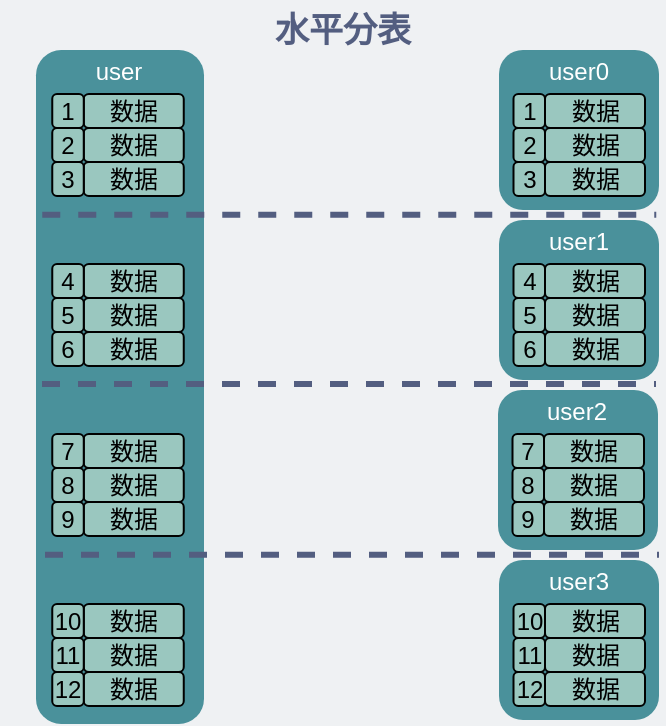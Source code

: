 <mxfile version="18.0.5" type="github">
  <diagram id="3228e29e-7158-1315-38df-8450db1d8a1d" name="Page-1">
    <mxGraphModel dx="578" dy="-192" grid="0" gridSize="10" guides="1" tooltips="1" connect="1" arrows="1" fold="1" page="1" pageScale="1" pageWidth="370" pageHeight="400" background="#EFF1F3" math="0" shadow="0">
      <root>
        <mxCell id="0" />
        <mxCell id="1" parent="0" />
        <mxCell id="yyw1uqhGUR_v7xHCsKaX-17" value="&lt;font color=&quot;#ffffff&quot;&gt;&lt;span style=&quot;font-size: 16px&quot;&gt;&lt;br&gt;&lt;/span&gt;&lt;/font&gt;" style="whiteSpace=wrap;html=1;aspect=fixed;rounded=1;strokeColor=none;fillColor=#4A919B;" parent="1" vertex="1">
          <mxGeometry x="260.5" y="832" width="80" height="80" as="geometry" />
        </mxCell>
        <mxCell id="yyw1uqhGUR_v7xHCsKaX-18" value="数据" style="rounded=1;whiteSpace=wrap;html=1;fillColor=#9AC7BF;strokeColor=default;fontColor=#000000;align=center;" parent="1" vertex="1">
          <mxGeometry x="283.5" y="854" width="50" height="17" as="geometry" />
        </mxCell>
        <mxCell id="yyw1uqhGUR_v7xHCsKaX-19" value="&lt;font color=&quot;#ffffff&quot;&gt;user0&lt;/font&gt;" style="text;html=1;strokeColor=none;fillColor=none;align=center;verticalAlign=middle;whiteSpace=wrap;rounded=0;dashed=1;fontColor=#535E80;" parent="1" vertex="1">
          <mxGeometry x="272.5" y="832" width="55" height="22" as="geometry" />
        </mxCell>
        <mxCell id="yyw1uqhGUR_v7xHCsKaX-20" value="&lt;font&gt;1&lt;/font&gt;" style="rounded=1;whiteSpace=wrap;html=1;fillColor=#9AC7BF;strokeColor=default;fontColor=#000000;" parent="1" vertex="1">
          <mxGeometry x="267.75" y="854" width="15.75" height="17" as="geometry" />
        </mxCell>
        <mxCell id="yyw1uqhGUR_v7xHCsKaX-21" value="数据" style="rounded=1;whiteSpace=wrap;html=1;fillColor=#9AC7BF;strokeColor=default;fontColor=#000000;align=center;" parent="1" vertex="1">
          <mxGeometry x="283.5" y="871" width="50" height="17" as="geometry" />
        </mxCell>
        <mxCell id="yyw1uqhGUR_v7xHCsKaX-22" value="&lt;font&gt;2&lt;/font&gt;" style="rounded=1;whiteSpace=wrap;html=1;fillColor=#9AC7BF;strokeColor=default;fontColor=#000000;" parent="1" vertex="1">
          <mxGeometry x="267.75" y="871" width="15.75" height="17" as="geometry" />
        </mxCell>
        <mxCell id="yyw1uqhGUR_v7xHCsKaX-23" value="数据" style="rounded=1;whiteSpace=wrap;html=1;fillColor=#9AC7BF;strokeColor=default;fontColor=#000000;align=center;" parent="1" vertex="1">
          <mxGeometry x="283.5" y="888" width="50" height="17" as="geometry" />
        </mxCell>
        <mxCell id="yyw1uqhGUR_v7xHCsKaX-24" value="&lt;font&gt;3&lt;/font&gt;" style="rounded=1;whiteSpace=wrap;html=1;fillColor=#9AC7BF;strokeColor=default;fontColor=#000000;" parent="1" vertex="1">
          <mxGeometry x="267.75" y="888" width="15.75" height="17" as="geometry" />
        </mxCell>
        <mxCell id="yyw1uqhGUR_v7xHCsKaX-25" value="&lt;font color=&quot;#ffffff&quot;&gt;&lt;span style=&quot;font-size: 16px&quot;&gt;&lt;br&gt;&lt;/span&gt;&lt;/font&gt;" style="whiteSpace=wrap;html=1;aspect=fixed;rounded=1;strokeColor=none;fillColor=#4A919B;" parent="1" vertex="1">
          <mxGeometry x="260.5" y="917" width="80" height="80" as="geometry" />
        </mxCell>
        <mxCell id="yyw1uqhGUR_v7xHCsKaX-26" value="数据" style="rounded=1;whiteSpace=wrap;html=1;fillColor=#9AC7BF;strokeColor=default;fontColor=#000000;align=center;" parent="1" vertex="1">
          <mxGeometry x="283.5" y="939" width="50" height="17" as="geometry" />
        </mxCell>
        <mxCell id="yyw1uqhGUR_v7xHCsKaX-27" value="&lt;font color=&quot;#ffffff&quot;&gt;user1&lt;/font&gt;" style="text;html=1;strokeColor=none;fillColor=none;align=center;verticalAlign=middle;whiteSpace=wrap;rounded=0;dashed=1;fontColor=#535E80;" parent="1" vertex="1">
          <mxGeometry x="272.5" y="917" width="55" height="22" as="geometry" />
        </mxCell>
        <mxCell id="yyw1uqhGUR_v7xHCsKaX-28" value="&lt;font&gt;4&lt;/font&gt;" style="rounded=1;whiteSpace=wrap;html=1;fillColor=#9AC7BF;strokeColor=default;fontColor=#000000;" parent="1" vertex="1">
          <mxGeometry x="267.75" y="939" width="15.75" height="17" as="geometry" />
        </mxCell>
        <mxCell id="yyw1uqhGUR_v7xHCsKaX-29" value="数据" style="rounded=1;whiteSpace=wrap;html=1;fillColor=#9AC7BF;strokeColor=default;fontColor=#000000;align=center;" parent="1" vertex="1">
          <mxGeometry x="283.5" y="956" width="50" height="17" as="geometry" />
        </mxCell>
        <mxCell id="yyw1uqhGUR_v7xHCsKaX-30" value="&lt;font&gt;5&lt;/font&gt;" style="rounded=1;whiteSpace=wrap;html=1;fillColor=#9AC7BF;strokeColor=default;fontColor=#000000;" parent="1" vertex="1">
          <mxGeometry x="267.75" y="956" width="15.75" height="17" as="geometry" />
        </mxCell>
        <mxCell id="yyw1uqhGUR_v7xHCsKaX-31" value="数据" style="rounded=1;whiteSpace=wrap;html=1;fillColor=#9AC7BF;strokeColor=default;fontColor=#000000;align=center;" parent="1" vertex="1">
          <mxGeometry x="283.5" y="973" width="50" height="17" as="geometry" />
        </mxCell>
        <mxCell id="yyw1uqhGUR_v7xHCsKaX-32" value="&lt;font&gt;6&lt;/font&gt;" style="rounded=1;whiteSpace=wrap;html=1;fillColor=#9AC7BF;strokeColor=default;fontColor=#000000;" parent="1" vertex="1">
          <mxGeometry x="267.75" y="973" width="15.75" height="17" as="geometry" />
        </mxCell>
        <mxCell id="yyw1uqhGUR_v7xHCsKaX-33" value="&lt;font color=&quot;#ffffff&quot;&gt;&lt;span style=&quot;font-size: 16px&quot;&gt;&lt;br&gt;&lt;/span&gt;&lt;/font&gt;" style="whiteSpace=wrap;html=1;aspect=fixed;rounded=1;strokeColor=none;fillColor=#4A919B;" parent="1" vertex="1">
          <mxGeometry x="260" y="1002" width="80" height="80" as="geometry" />
        </mxCell>
        <mxCell id="yyw1uqhGUR_v7xHCsKaX-34" value="数据" style="rounded=1;whiteSpace=wrap;html=1;fillColor=#9AC7BF;strokeColor=default;fontColor=#000000;align=center;" parent="1" vertex="1">
          <mxGeometry x="283" y="1024" width="50" height="17" as="geometry" />
        </mxCell>
        <mxCell id="yyw1uqhGUR_v7xHCsKaX-35" value="&lt;font color=&quot;#ffffff&quot;&gt;user2&lt;/font&gt;" style="text;html=1;strokeColor=none;fillColor=none;align=center;verticalAlign=middle;whiteSpace=wrap;rounded=0;dashed=1;fontColor=#535E80;" parent="1" vertex="1">
          <mxGeometry x="272" y="1002" width="55" height="22" as="geometry" />
        </mxCell>
        <mxCell id="yyw1uqhGUR_v7xHCsKaX-36" value="&lt;font&gt;7&lt;/font&gt;" style="rounded=1;whiteSpace=wrap;html=1;fillColor=#9AC7BF;strokeColor=default;fontColor=#000000;" parent="1" vertex="1">
          <mxGeometry x="267.25" y="1024" width="15.75" height="17" as="geometry" />
        </mxCell>
        <mxCell id="yyw1uqhGUR_v7xHCsKaX-37" value="数据" style="rounded=1;whiteSpace=wrap;html=1;fillColor=#9AC7BF;strokeColor=default;fontColor=#000000;align=center;" parent="1" vertex="1">
          <mxGeometry x="283" y="1041" width="50" height="17" as="geometry" />
        </mxCell>
        <mxCell id="yyw1uqhGUR_v7xHCsKaX-38" value="&lt;font&gt;8&lt;/font&gt;" style="rounded=1;whiteSpace=wrap;html=1;fillColor=#9AC7BF;strokeColor=default;fontColor=#000000;" parent="1" vertex="1">
          <mxGeometry x="267.25" y="1041" width="15.75" height="17" as="geometry" />
        </mxCell>
        <mxCell id="yyw1uqhGUR_v7xHCsKaX-39" value="数据" style="rounded=1;whiteSpace=wrap;html=1;fillColor=#9AC7BF;strokeColor=default;fontColor=#000000;align=center;" parent="1" vertex="1">
          <mxGeometry x="283" y="1058" width="50" height="17" as="geometry" />
        </mxCell>
        <mxCell id="yyw1uqhGUR_v7xHCsKaX-40" value="&lt;font&gt;9&lt;/font&gt;" style="rounded=1;whiteSpace=wrap;html=1;fillColor=#9AC7BF;strokeColor=default;fontColor=#000000;" parent="1" vertex="1">
          <mxGeometry x="267.25" y="1058" width="15.75" height="17" as="geometry" />
        </mxCell>
        <mxCell id="yyw1uqhGUR_v7xHCsKaX-41" value="&lt;font color=&quot;#ffffff&quot;&gt;&lt;span style=&quot;font-size: 16px&quot;&gt;&lt;br&gt;&lt;/span&gt;&lt;/font&gt;" style="whiteSpace=wrap;html=1;aspect=fixed;rounded=1;strokeColor=none;fillColor=#4A919B;" parent="1" vertex="1">
          <mxGeometry x="260.5" y="1087" width="80" height="80" as="geometry" />
        </mxCell>
        <mxCell id="yyw1uqhGUR_v7xHCsKaX-42" value="数据" style="rounded=1;whiteSpace=wrap;html=1;fillColor=#9AC7BF;strokeColor=default;fontColor=#000000;align=center;" parent="1" vertex="1">
          <mxGeometry x="283.5" y="1109" width="50" height="17" as="geometry" />
        </mxCell>
        <mxCell id="yyw1uqhGUR_v7xHCsKaX-43" value="&lt;font color=&quot;#ffffff&quot;&gt;user3&lt;/font&gt;" style="text;html=1;strokeColor=none;fillColor=none;align=center;verticalAlign=middle;whiteSpace=wrap;rounded=0;dashed=1;fontColor=#535E80;" parent="1" vertex="1">
          <mxGeometry x="272.5" y="1087" width="55" height="22" as="geometry" />
        </mxCell>
        <mxCell id="yyw1uqhGUR_v7xHCsKaX-44" value="&lt;font&gt;10&lt;/font&gt;" style="rounded=1;whiteSpace=wrap;html=1;fillColor=#9AC7BF;strokeColor=default;fontColor=#000000;" parent="1" vertex="1">
          <mxGeometry x="267.75" y="1109" width="15.75" height="17" as="geometry" />
        </mxCell>
        <mxCell id="yyw1uqhGUR_v7xHCsKaX-45" value="数据" style="rounded=1;whiteSpace=wrap;html=1;fillColor=#9AC7BF;strokeColor=default;fontColor=#000000;align=center;" parent="1" vertex="1">
          <mxGeometry x="283.5" y="1126" width="50" height="17" as="geometry" />
        </mxCell>
        <mxCell id="yyw1uqhGUR_v7xHCsKaX-46" value="&lt;font&gt;11&lt;/font&gt;" style="rounded=1;whiteSpace=wrap;html=1;fillColor=#9AC7BF;strokeColor=default;fontColor=#000000;" parent="1" vertex="1">
          <mxGeometry x="267.75" y="1126" width="15.75" height="17" as="geometry" />
        </mxCell>
        <mxCell id="yyw1uqhGUR_v7xHCsKaX-47" value="数据" style="rounded=1;whiteSpace=wrap;html=1;fillColor=#9AC7BF;strokeColor=default;fontColor=#000000;align=center;" parent="1" vertex="1">
          <mxGeometry x="283.5" y="1143" width="50" height="17" as="geometry" />
        </mxCell>
        <mxCell id="yyw1uqhGUR_v7xHCsKaX-48" value="&lt;font&gt;12&lt;/font&gt;" style="rounded=1;whiteSpace=wrap;html=1;fillColor=#9AC7BF;strokeColor=default;fontColor=#000000;" parent="1" vertex="1">
          <mxGeometry x="267.75" y="1143" width="15.75" height="17" as="geometry" />
        </mxCell>
        <mxCell id="GSjFHF2CIG4gb6S8epUb-2" value="" style="rounded=1;whiteSpace=wrap;html=1;fillColor=#4A919B;strokeColor=none;" vertex="1" parent="1">
          <mxGeometry x="29" y="832" width="84" height="337" as="geometry" />
        </mxCell>
        <mxCell id="GSjFHF2CIG4gb6S8epUb-3" value="数据" style="rounded=1;whiteSpace=wrap;html=1;fillColor=#9AC7BF;strokeColor=default;fontColor=#000000;align=center;" vertex="1" parent="1">
          <mxGeometry x="52.88" y="854" width="50" height="17" as="geometry" />
        </mxCell>
        <mxCell id="GSjFHF2CIG4gb6S8epUb-4" value="&lt;font&gt;1&lt;/font&gt;" style="rounded=1;whiteSpace=wrap;html=1;fillColor=#9AC7BF;strokeColor=default;fontColor=#000000;" vertex="1" parent="1">
          <mxGeometry x="37.13" y="854" width="15.75" height="17" as="geometry" />
        </mxCell>
        <mxCell id="GSjFHF2CIG4gb6S8epUb-5" value="数据" style="rounded=1;whiteSpace=wrap;html=1;fillColor=#9AC7BF;strokeColor=default;fontColor=#000000;align=center;" vertex="1" parent="1">
          <mxGeometry x="52.88" y="871" width="50" height="17" as="geometry" />
        </mxCell>
        <mxCell id="GSjFHF2CIG4gb6S8epUb-6" value="&lt;font&gt;2&lt;/font&gt;" style="rounded=1;whiteSpace=wrap;html=1;fillColor=#9AC7BF;strokeColor=default;fontColor=#000000;" vertex="1" parent="1">
          <mxGeometry x="37.13" y="871" width="15.75" height="17" as="geometry" />
        </mxCell>
        <mxCell id="GSjFHF2CIG4gb6S8epUb-7" value="数据" style="rounded=1;whiteSpace=wrap;html=1;fillColor=#9AC7BF;strokeColor=default;fontColor=#000000;align=center;" vertex="1" parent="1">
          <mxGeometry x="52.88" y="888" width="50" height="17" as="geometry" />
        </mxCell>
        <mxCell id="GSjFHF2CIG4gb6S8epUb-8" value="&lt;font&gt;3&lt;/font&gt;" style="rounded=1;whiteSpace=wrap;html=1;fillColor=#9AC7BF;strokeColor=default;fontColor=#000000;" vertex="1" parent="1">
          <mxGeometry x="37.13" y="888" width="15.75" height="17" as="geometry" />
        </mxCell>
        <mxCell id="GSjFHF2CIG4gb6S8epUb-9" value="数据" style="rounded=1;whiteSpace=wrap;html=1;fillColor=#9AC7BF;strokeColor=default;fontColor=#000000;align=center;" vertex="1" parent="1">
          <mxGeometry x="52.88" y="939" width="50" height="17" as="geometry" />
        </mxCell>
        <mxCell id="GSjFHF2CIG4gb6S8epUb-10" value="&lt;font&gt;4&lt;/font&gt;" style="rounded=1;whiteSpace=wrap;html=1;fillColor=#9AC7BF;strokeColor=default;fontColor=#000000;" vertex="1" parent="1">
          <mxGeometry x="37.13" y="939" width="15.75" height="17" as="geometry" />
        </mxCell>
        <mxCell id="GSjFHF2CIG4gb6S8epUb-11" value="数据" style="rounded=1;whiteSpace=wrap;html=1;fillColor=#9AC7BF;strokeColor=default;fontColor=#000000;align=center;" vertex="1" parent="1">
          <mxGeometry x="52.88" y="956" width="50" height="17" as="geometry" />
        </mxCell>
        <mxCell id="GSjFHF2CIG4gb6S8epUb-12" value="&lt;font&gt;5&lt;/font&gt;" style="rounded=1;whiteSpace=wrap;html=1;fillColor=#9AC7BF;strokeColor=default;fontColor=#000000;" vertex="1" parent="1">
          <mxGeometry x="37.13" y="956" width="15.75" height="17" as="geometry" />
        </mxCell>
        <mxCell id="GSjFHF2CIG4gb6S8epUb-13" value="数据" style="rounded=1;whiteSpace=wrap;html=1;fillColor=#9AC7BF;strokeColor=default;fontColor=#000000;align=center;" vertex="1" parent="1">
          <mxGeometry x="52.88" y="973" width="50" height="17" as="geometry" />
        </mxCell>
        <mxCell id="GSjFHF2CIG4gb6S8epUb-14" value="&lt;font&gt;6&lt;/font&gt;" style="rounded=1;whiteSpace=wrap;html=1;fillColor=#9AC7BF;strokeColor=default;fontColor=#000000;" vertex="1" parent="1">
          <mxGeometry x="37.13" y="973" width="15.75" height="17" as="geometry" />
        </mxCell>
        <mxCell id="GSjFHF2CIG4gb6S8epUb-15" value="数据" style="rounded=1;whiteSpace=wrap;html=1;fillColor=#9AC7BF;strokeColor=default;fontColor=#000000;align=center;" vertex="1" parent="1">
          <mxGeometry x="52.88" y="1024" width="50" height="17" as="geometry" />
        </mxCell>
        <mxCell id="GSjFHF2CIG4gb6S8epUb-16" value="&lt;font&gt;7&lt;/font&gt;" style="rounded=1;whiteSpace=wrap;html=1;fillColor=#9AC7BF;strokeColor=default;fontColor=#000000;" vertex="1" parent="1">
          <mxGeometry x="37.13" y="1024" width="15.75" height="17" as="geometry" />
        </mxCell>
        <mxCell id="GSjFHF2CIG4gb6S8epUb-17" value="数据" style="rounded=1;whiteSpace=wrap;html=1;fillColor=#9AC7BF;strokeColor=default;fontColor=#000000;align=center;" vertex="1" parent="1">
          <mxGeometry x="52.88" y="1041" width="50" height="17" as="geometry" />
        </mxCell>
        <mxCell id="GSjFHF2CIG4gb6S8epUb-18" value="&lt;font&gt;8&lt;/font&gt;" style="rounded=1;whiteSpace=wrap;html=1;fillColor=#9AC7BF;strokeColor=default;fontColor=#000000;" vertex="1" parent="1">
          <mxGeometry x="37.13" y="1041" width="15.75" height="17" as="geometry" />
        </mxCell>
        <mxCell id="GSjFHF2CIG4gb6S8epUb-19" value="数据" style="rounded=1;whiteSpace=wrap;html=1;fillColor=#9AC7BF;strokeColor=default;fontColor=#000000;align=center;" vertex="1" parent="1">
          <mxGeometry x="52.88" y="1058" width="50" height="17" as="geometry" />
        </mxCell>
        <mxCell id="GSjFHF2CIG4gb6S8epUb-20" value="&lt;font&gt;9&lt;/font&gt;" style="rounded=1;whiteSpace=wrap;html=1;fillColor=#9AC7BF;strokeColor=default;fontColor=#000000;" vertex="1" parent="1">
          <mxGeometry x="37.13" y="1058" width="15.75" height="17" as="geometry" />
        </mxCell>
        <mxCell id="GSjFHF2CIG4gb6S8epUb-21" value="数据" style="rounded=1;whiteSpace=wrap;html=1;fillColor=#9AC7BF;strokeColor=default;fontColor=#000000;align=center;" vertex="1" parent="1">
          <mxGeometry x="52.88" y="1109" width="50" height="17" as="geometry" />
        </mxCell>
        <mxCell id="GSjFHF2CIG4gb6S8epUb-22" value="&lt;font&gt;10&lt;/font&gt;" style="rounded=1;whiteSpace=wrap;html=1;fillColor=#9AC7BF;strokeColor=default;fontColor=#000000;" vertex="1" parent="1">
          <mxGeometry x="37.13" y="1109" width="15.75" height="17" as="geometry" />
        </mxCell>
        <mxCell id="GSjFHF2CIG4gb6S8epUb-23" value="数据" style="rounded=1;whiteSpace=wrap;html=1;fillColor=#9AC7BF;strokeColor=default;fontColor=#000000;align=center;" vertex="1" parent="1">
          <mxGeometry x="52.88" y="1126" width="50" height="17" as="geometry" />
        </mxCell>
        <mxCell id="GSjFHF2CIG4gb6S8epUb-24" value="&lt;font&gt;11&lt;/font&gt;" style="rounded=1;whiteSpace=wrap;html=1;fillColor=#9AC7BF;strokeColor=default;fontColor=#000000;" vertex="1" parent="1">
          <mxGeometry x="37.13" y="1126" width="15.75" height="17" as="geometry" />
        </mxCell>
        <mxCell id="GSjFHF2CIG4gb6S8epUb-25" value="数据" style="rounded=1;whiteSpace=wrap;html=1;fillColor=#9AC7BF;strokeColor=default;fontColor=#000000;align=center;" vertex="1" parent="1">
          <mxGeometry x="52.88" y="1143" width="50" height="17" as="geometry" />
        </mxCell>
        <mxCell id="GSjFHF2CIG4gb6S8epUb-26" value="&lt;font&gt;12&lt;/font&gt;" style="rounded=1;whiteSpace=wrap;html=1;fillColor=#9AC7BF;strokeColor=default;fontColor=#000000;" vertex="1" parent="1">
          <mxGeometry x="37.13" y="1143" width="15.75" height="17" as="geometry" />
        </mxCell>
        <mxCell id="GSjFHF2CIG4gb6S8epUb-27" value="&lt;font color=&quot;#ffffff&quot;&gt;user&lt;/font&gt;" style="text;html=1;strokeColor=none;fillColor=none;align=center;verticalAlign=middle;whiteSpace=wrap;rounded=0;dashed=1;fontColor=#535E80;" vertex="1" parent="1">
          <mxGeometry x="42.5" y="832" width="55" height="22" as="geometry" />
        </mxCell>
        <mxCell id="GSjFHF2CIG4gb6S8epUb-29" value="" style="endArrow=none;dashed=1;html=1;rounded=0;strokeWidth=3;strokeColor=#535E80;" edge="1" parent="1">
          <mxGeometry width="50" height="50" relative="1" as="geometry">
            <mxPoint x="32" y="999" as="sourcePoint" />
            <mxPoint x="339" y="999" as="targetPoint" />
          </mxGeometry>
        </mxCell>
        <mxCell id="GSjFHF2CIG4gb6S8epUb-30" value="" style="endArrow=none;dashed=1;html=1;rounded=0;strokeWidth=3;strokeColor=#535E80;" edge="1" parent="1">
          <mxGeometry width="50" height="50" relative="1" as="geometry">
            <mxPoint x="32.13" y="914.33" as="sourcePoint" />
            <mxPoint x="339.13" y="914.33" as="targetPoint" />
          </mxGeometry>
        </mxCell>
        <mxCell id="GSjFHF2CIG4gb6S8epUb-31" value="" style="endArrow=none;dashed=1;html=1;rounded=0;strokeWidth=3;strokeColor=#535E80;" edge="1" parent="1">
          <mxGeometry width="50" height="50" relative="1" as="geometry">
            <mxPoint x="33.5" y="1084.33" as="sourcePoint" />
            <mxPoint x="340.5" y="1084.33" as="targetPoint" />
          </mxGeometry>
        </mxCell>
        <mxCell id="GSjFHF2CIG4gb6S8epUb-32" value="&lt;font style=&quot;font-size: 17px;&quot; color=&quot;#535e80&quot;&gt;&lt;b&gt;水平分表&lt;/b&gt;&lt;/font&gt;" style="text;html=1;strokeColor=none;fillColor=none;align=center;verticalAlign=middle;whiteSpace=wrap;rounded=0;" vertex="1" parent="1">
          <mxGeometry x="146" y="807" width="73" height="32" as="geometry" />
        </mxCell>
        <mxCell id="GSjFHF2CIG4gb6S8epUb-42" value="" style="shape=image;html=1;verticalAlign=top;verticalLabelPosition=bottom;labelBackgroundColor=#ffffff;imageAspect=0;aspect=fixed;image=https://cdn1.iconfinder.com/data/icons/ionicons-outline-vol-1/512/cut-outline-128.png;fontSize=17;fontColor=#535E80;fillColor=#4A919B;" vertex="1" parent="1">
          <mxGeometry x="11" y="902.87" width="26.13" height="26.13" as="geometry" />
        </mxCell>
      </root>
    </mxGraphModel>
  </diagram>
</mxfile>
